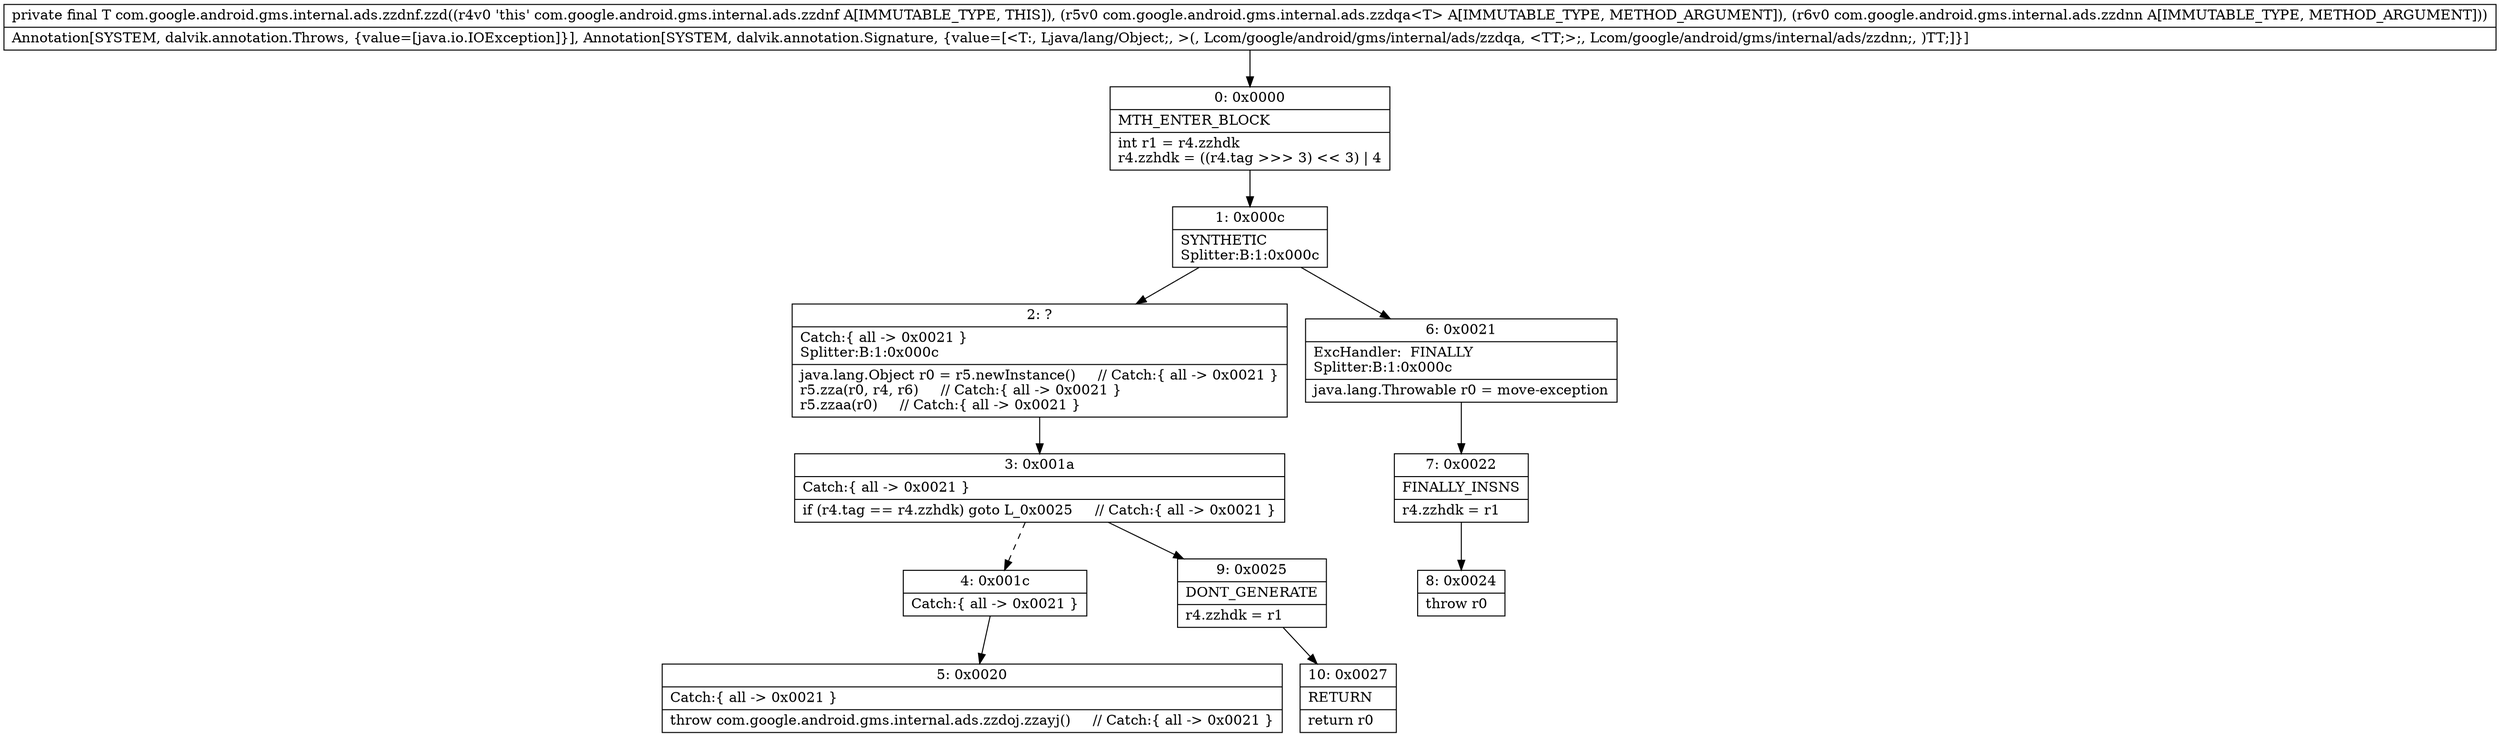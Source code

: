 digraph "CFG forcom.google.android.gms.internal.ads.zzdnf.zzd(Lcom\/google\/android\/gms\/internal\/ads\/zzdqa;Lcom\/google\/android\/gms\/internal\/ads\/zzdnn;)Ljava\/lang\/Object;" {
Node_0 [shape=record,label="{0\:\ 0x0000|MTH_ENTER_BLOCK\l|int r1 = r4.zzhdk\lr4.zzhdk = ((r4.tag \>\>\> 3) \<\< 3) \| 4\l}"];
Node_1 [shape=record,label="{1\:\ 0x000c|SYNTHETIC\lSplitter:B:1:0x000c\l}"];
Node_2 [shape=record,label="{2\:\ ?|Catch:\{ all \-\> 0x0021 \}\lSplitter:B:1:0x000c\l|java.lang.Object r0 = r5.newInstance()     \/\/ Catch:\{ all \-\> 0x0021 \}\lr5.zza(r0, r4, r6)     \/\/ Catch:\{ all \-\> 0x0021 \}\lr5.zzaa(r0)     \/\/ Catch:\{ all \-\> 0x0021 \}\l}"];
Node_3 [shape=record,label="{3\:\ 0x001a|Catch:\{ all \-\> 0x0021 \}\l|if (r4.tag == r4.zzhdk) goto L_0x0025     \/\/ Catch:\{ all \-\> 0x0021 \}\l}"];
Node_4 [shape=record,label="{4\:\ 0x001c|Catch:\{ all \-\> 0x0021 \}\l}"];
Node_5 [shape=record,label="{5\:\ 0x0020|Catch:\{ all \-\> 0x0021 \}\l|throw com.google.android.gms.internal.ads.zzdoj.zzayj()     \/\/ Catch:\{ all \-\> 0x0021 \}\l}"];
Node_6 [shape=record,label="{6\:\ 0x0021|ExcHandler:  FINALLY\lSplitter:B:1:0x000c\l|java.lang.Throwable r0 = move\-exception\l}"];
Node_7 [shape=record,label="{7\:\ 0x0022|FINALLY_INSNS\l|r4.zzhdk = r1\l}"];
Node_8 [shape=record,label="{8\:\ 0x0024|throw r0\l}"];
Node_9 [shape=record,label="{9\:\ 0x0025|DONT_GENERATE\l|r4.zzhdk = r1\l}"];
Node_10 [shape=record,label="{10\:\ 0x0027|RETURN\l|return r0\l}"];
MethodNode[shape=record,label="{private final T com.google.android.gms.internal.ads.zzdnf.zzd((r4v0 'this' com.google.android.gms.internal.ads.zzdnf A[IMMUTABLE_TYPE, THIS]), (r5v0 com.google.android.gms.internal.ads.zzdqa\<T\> A[IMMUTABLE_TYPE, METHOD_ARGUMENT]), (r6v0 com.google.android.gms.internal.ads.zzdnn A[IMMUTABLE_TYPE, METHOD_ARGUMENT]))  | Annotation[SYSTEM, dalvik.annotation.Throws, \{value=[java.io.IOException]\}], Annotation[SYSTEM, dalvik.annotation.Signature, \{value=[\<T:, Ljava\/lang\/Object;, \>(, Lcom\/google\/android\/gms\/internal\/ads\/zzdqa, \<TT;\>;, Lcom\/google\/android\/gms\/internal\/ads\/zzdnn;, )TT;]\}]\l}"];
MethodNode -> Node_0;
Node_0 -> Node_1;
Node_1 -> Node_2;
Node_1 -> Node_6;
Node_2 -> Node_3;
Node_3 -> Node_4[style=dashed];
Node_3 -> Node_9;
Node_4 -> Node_5;
Node_6 -> Node_7;
Node_7 -> Node_8;
Node_9 -> Node_10;
}

